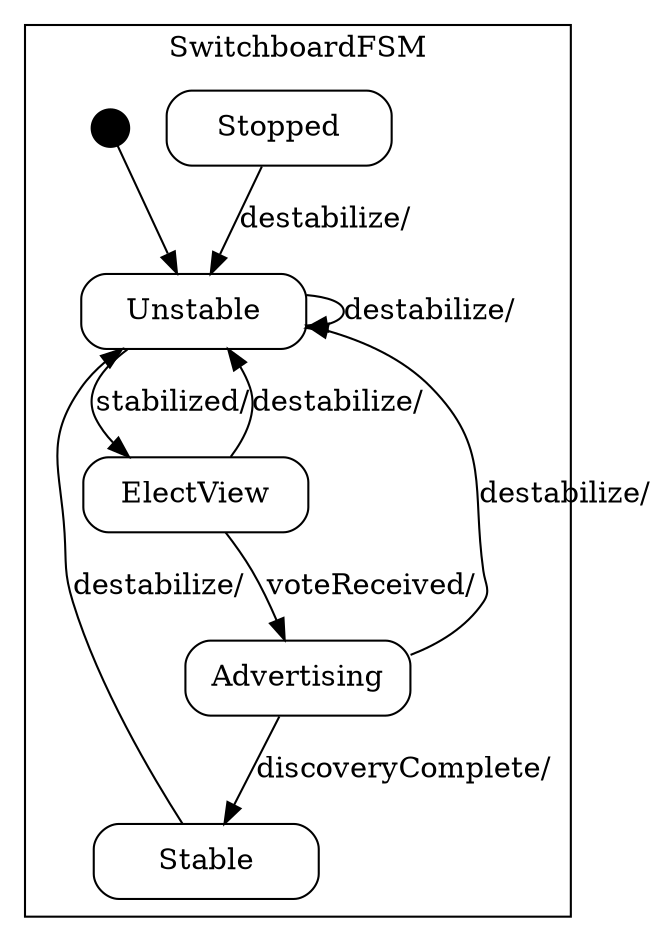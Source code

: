 digraph Switchboard {

    node
        [shape=Mrecord width=1.5];

    subgraph cluster_SwitchboardFSM {

        label="SwitchboardFSM";

        //
        // States (Nodes)
        //

        "SwitchboardFSM::Unstable"
            [label="{Unstable}"];

        "SwitchboardFSM::Stable"
            [label="{Stable}"];

        "SwitchboardFSM::ElectView"
            [label="{ElectView}"];

        "SwitchboardFSM::Advertising"
            [label="{Advertising}"];

        "SwitchboardFSM::Stopped"
            [label="{Stopped}"];

        "%start"
            [label="" shape=circle style=filled fillcolor=black width=0.25];

        //
        // Transitions (Edges)
        //

        "SwitchboardFSM::Unstable" -> "SwitchboardFSM::ElectView"
            [label="stabilized/\l"];

        "SwitchboardFSM::Unstable" -> "SwitchboardFSM::Unstable"
            [label="destabilize/\l"];

        "SwitchboardFSM::Stable" -> "SwitchboardFSM::Unstable"
            [label="destabilize/\l"];

        "SwitchboardFSM::ElectView" -> "SwitchboardFSM::Advertising"
            [label="voteReceived/\l"];

        "SwitchboardFSM::ElectView" -> "SwitchboardFSM::Unstable"
            [label="destabilize/\l"];

        "SwitchboardFSM::Advertising" -> "SwitchboardFSM::Stable"
            [label="discoveryComplete/\l"];

        "SwitchboardFSM::Advertising" -> "SwitchboardFSM::Unstable"
            [label="destabilize/\l"];

        "SwitchboardFSM::Stopped" -> "SwitchboardFSM::Unstable"
            [label="destabilize/\l"];

        "%start" -> "SwitchboardFSM::Unstable"
    }

}
